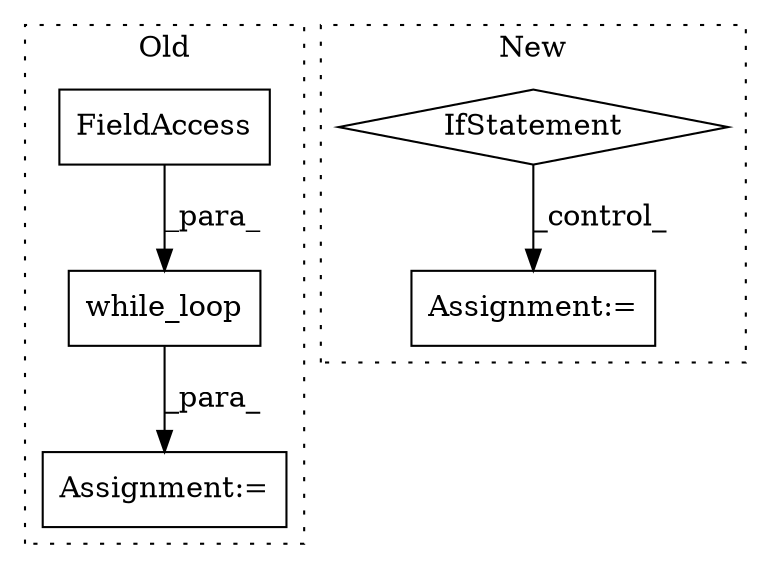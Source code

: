 digraph G {
subgraph cluster0 {
1 [label="while_loop" a="32" s="1972,2062" l="11,1" shape="box"];
3 [label="Assignment:=" a="7" s="1966" l="1" shape="box"];
4 [label="FieldAccess" a="22" s="1983" l="19" shape="box"];
label = "Old";
style="dotted";
}
subgraph cluster1 {
2 [label="IfStatement" a="25" s="1109,1137" l="4,2" shape="diamond"];
5 [label="Assignment:=" a="7" s="1427" l="1" shape="box"];
label = "New";
style="dotted";
}
1 -> 3 [label="_para_"];
2 -> 5 [label="_control_"];
4 -> 1 [label="_para_"];
}